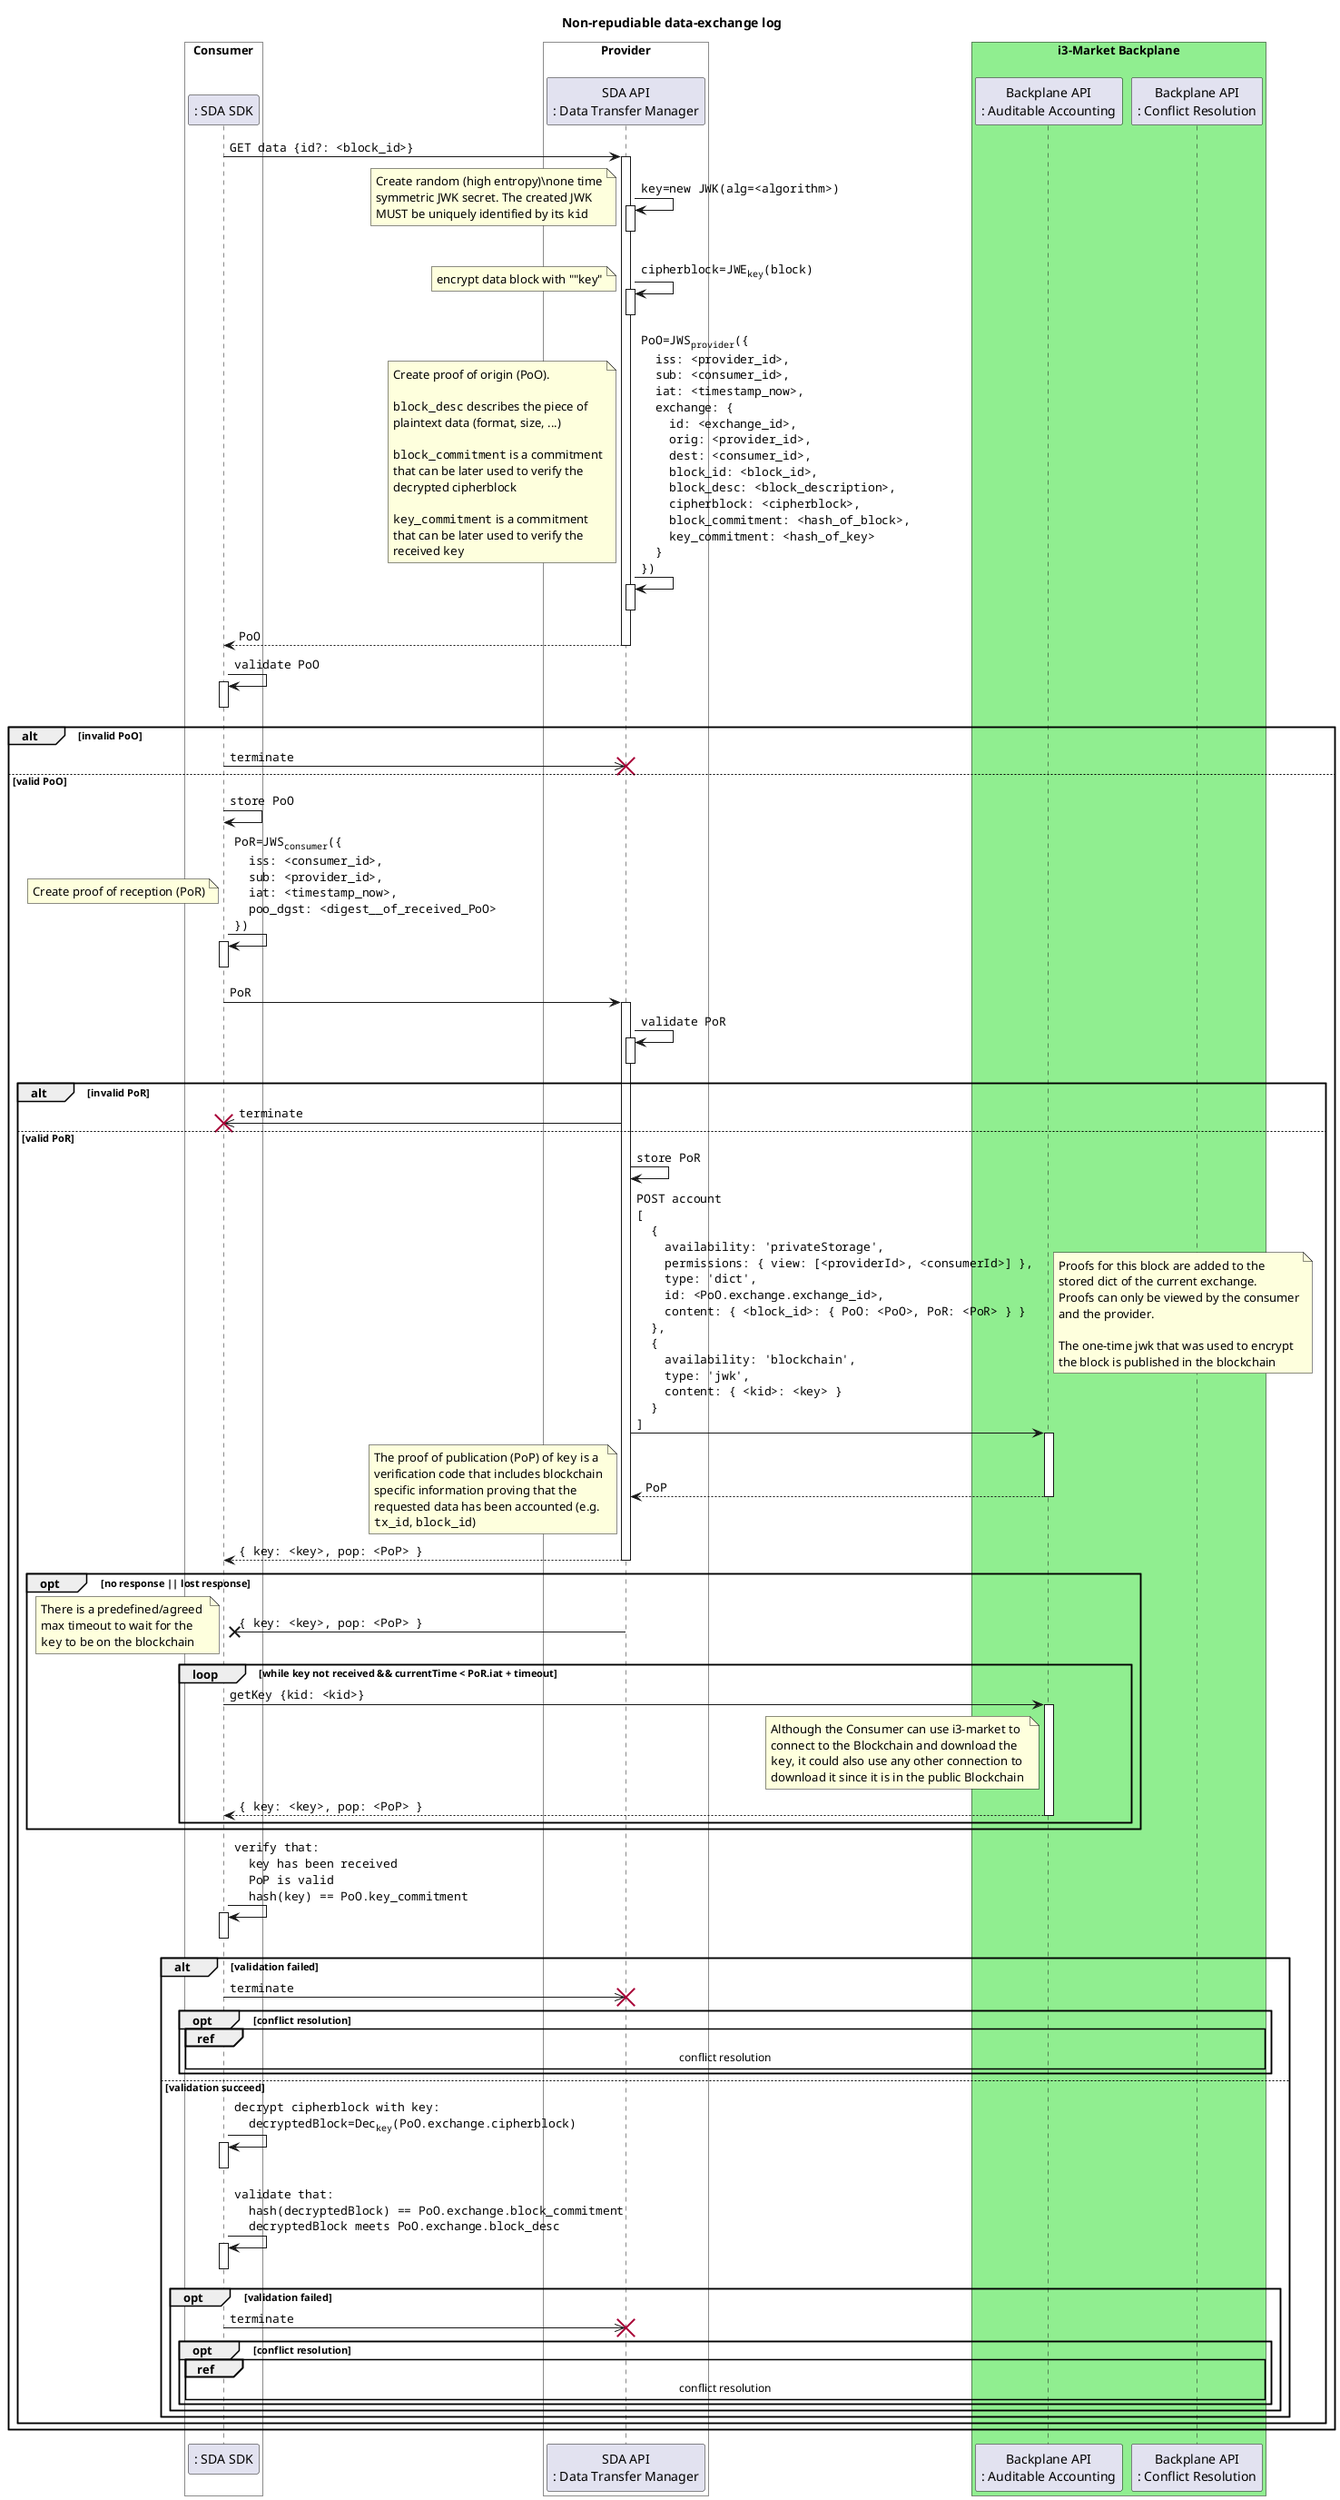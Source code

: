 @startuml nonRepudiableExchangeLog
skinparam shadowing false
skinparam DefaultFontName Noto Sans
skinparam DefaultMonospacedFontName Noto Sans Mono
skinparam ArrowFontName Noto Sans Mono
skinparam maxMessageSize 450

title Non-repudiable data-exchange log

box "Consumer" #White
    participant ": SDA SDK" as C
end box
box "Provider" #White
    participant "SDA API\n: Data Transfer Manager" as P
end box
box "i3-Market Backplane\n" #LightGreen
    participant "Backplane API\n: Auditable Accounting" as AA
    participant "Backplane API\n: Conflict Resolution" as CR
end box

C->P++: GET data {id?: <block_id>}
    P->P++: key=new JWK(alg=<algorithm>)
    P--
    note left
        Create random (high entropy)\none time
        symmetric JWK secret. The created JWK 
        MUST be uniquely identified by its ""kid""
    end note
    P->P++: cipherblock=JWE<sub>key</sub>(block)
    P--
    note left
      encrypt data block with ""key"
    end note
    P->P++: PoO=JWS<sub>provider</sub>({\n\
  iss: <provider_id>,\n\
  sub: <consumer_id>,\n\
  iat: <timestamp_now>,\n\
  exchange: {\n\
    id: <exchange_id>,\n\
    orig: <provider_id>,\n\
    dest: <consumer_id>,\n\
    block_id: <block_id>,\n\
    block_desc: <block_description>,\n\
    cipherblock: <cipherblock>,\n\
    block_commitment: <hash_of_block>,\n\
    key_commitment: <hash_of_key>\n\
  }\n\
})
    note left
        Create proof of origin (PoO).

        ""block_desc"" describes the piece of
        plaintext data (format, size, ...)

        ""block_commitment"" is a commitment
        that can be later used to verify the
        decrypted cipherblock

        ""key_commitment"" is a commitment 
        that can be later used to verify the 
        received ""key""
    end note
    P--
return PoO

C->C++: validate PoO
C--

alt invalid PoO
    C->>P !!: terminate
else valid PoO
    C->C: store PoO
    C->C++: PoR=JWS<sub>consumer</sub>({\n\
  iss: <consumer_id>,\n\
  sub: <provider_id>,\n\
  iat: <timestamp_now>,\n\
  poo_dgst: <digest__of_received_PoO>\n\
})
    C--
    note left
      Create proof of reception (PoR)
    end note
    C->P++: PoR
    P->P++: validate PoR
    P--
    alt invalid PoR
        P->>C !!: terminate
    else valid PoR
        P->P: store PoR
        P->AA++: POST account \n\
[\n\
  {\n\
    availability: 'privateStorage',\n\
    permissions: { view: [<providerId>, <consumerId>] },\n\
    type: 'dict',\n\
    id: <PoO.exchange.exchange_id>,\n\
    content: { <block_id>: { PoO: <PoO>, PoR: <PoR> } }\n\
  },\n\
  {\n\
    availability: 'blockchain',\n\
    type: 'jwk',\n\
    content: { <kid>: <key> }\n\
  }\n\
]
        note right
          Proofs for this block are added to the
          stored dict of the current exchange.
          Proofs can only be viewed by the consumer
          and the provider.

          The one-time jwk that was used to encrypt 
          the block is published in the blockchain 
        end note
        return PoP
        note left
          The proof of publication (""PoP"") of ""key"" is a
          verification code that includes blockchain
          specific information proving that the 
          requested data has been accounted (e.g. 
          ""tx_id"", ""block_id"")
        end note
        return { key: <key>, pop: <PoP> }
        opt no response || lost response
            P ->x C: { key: <key>, pop: <PoP> }
            note left
              There is a predefined/agreed 
              max timeout to wait for the 
              ""key"" to be on the blockchain
            end note
            loop while key not received && currentTime < PoR.iat + timeout
                C->AA++: getKey {kid: <kid>}
                note left of AA
                    Although the Consumer can use i3-market to
                    connect to the Blockchain and download the 
                    ""key"", it could also use any other connection to 
                    download it since it is in the public Blockchain
                end note
                return { key: <key>, pop: <PoP> }
            end
        end
        
        C->C++: verify that:\n  key has been received\n  PoP is valid\n  hash(key) == PoO.key_commitment
        C--

        alt validation failed
            C->>P !!: terminate
            opt conflict resolution
                ref over C, P, AA, CR
                    conflict resolution
                end ref
            end
        else validation succeed
            C->C++: decrypt cipherblock with key:\n  decryptedBlock=Dec<sub>key</sub>(PoO.exchange.cipherblock)
            C--
            C->C++: validate that:\n  hash(decryptedBlock) == PoO.exchange.block_commitment\n  decryptedBlock meets PoO.exchange.block_desc
            C--
            opt validation failed
                C->>P !!: terminate
                opt conflict resolution
                    ref over C, P, AA, CR
                        conflict resolution
                    end ref
                end
            end
        end
    end
end
@enduml